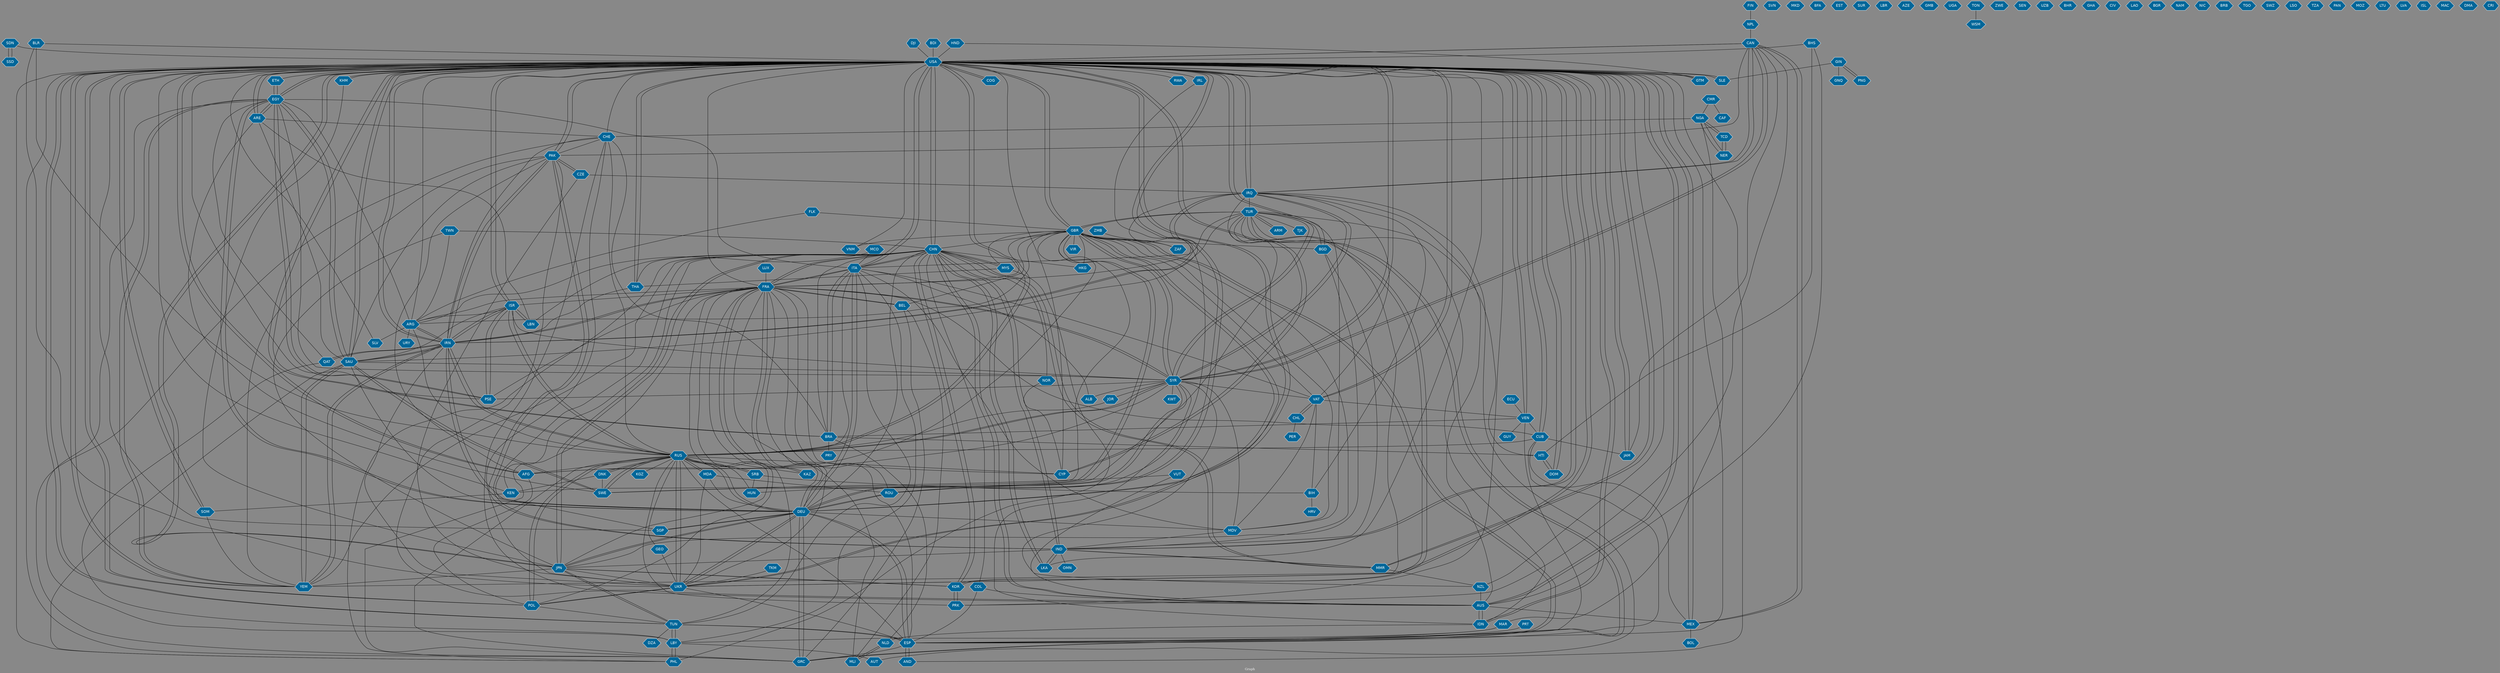 // Countries together in item graph
graph {
	graph [bgcolor="#888888" fontcolor=white fontsize=12 label="Graph" outputorder=edgesfirst overlap=prism]
	node [color=white fillcolor="#006699" fontcolor=white fontname=Helvetica shape=hexagon style=filled]
	edge [arrowhead=open color=black fontcolor=white fontname=Courier fontsize=12]
		CAN [label=CAN]
		ISR [label=ISR]
		CHN [label=CHN]
		VEN [label=VEN]
		USA [label=USA]
		IRQ [label=IRQ]
		MEX [label=MEX]
		SVN [label=SVN]
		LBY [label=LBY]
		EGY [label=EGY]
		ESP [label=ESP]
		CHE [label=CHE]
		GBR [label=GBR]
		AFG [label=AFG]
		DEU [label=DEU]
		ITA [label=ITA]
		JOR [label=JOR]
		RUS [label=RUS]
		IND [label=IND]
		BGD [label=BGD]
		JPN [label=JPN]
		IDN [label=IDN]
		LKA [label=LKA]
		SDN [label=SDN]
		SSD [label=SSD]
		MKD [label=MKD]
		LBN [label=LBN]
		FRA [label=FRA]
		QAT [label=QAT]
		COG [label=COG]
		UKR [label=UKR]
		GRC [label=GRC]
		BFA [label=BFA]
		EST [label=EST]
		PHL [label=PHL]
		KHM [label=KHM]
		CYP [label=CYP]
		TCD [label=TCD]
		NGA [label=NGA]
		RWA [label=RWA]
		SWE [label=SWE]
		CUB [label=CUB]
		AUS [label=AUS]
		YEM [label=YEM]
		SAU [label=SAU]
		SLE [label=SLE]
		SYR [label=SYR]
		SLV [label=SLV]
		BRA [label=BRA]
		KWT [label=KWT]
		SUR [label=SUR]
		IRN [label=IRN]
		TUN [label=TUN]
		PSE [label=PSE]
		BEL [label=BEL]
		PRK [label=PRK]
		KOR [label=KOR]
		LBR [label=LBR]
		DNK [label=DNK]
		AND [label=AND]
		PER [label=PER]
		POL [label=POL]
		NPL [label=NPL]
		THA [label=THA]
		VAT [label=VAT]
		TUR [label=TUR]
		ARM [label=ARM]
		PRT [label=PRT]
		JAM [label=JAM]
		MMR [label=MMR]
		MLI [label=MLI]
		GUY [label=GUY]
		VUT [label=VUT]
		CHL [label=CHL]
		BIH [label=BIH]
		MDV [label=MDV]
		SGP [label=SGP]
		HKG [label=HKG]
		GIN [label=GIN]
		CMR [label=CMR]
		MAR [label=MAR]
		AZE [label=AZE]
		ROU [label=ROU]
		ZAF [label=ZAF]
		ARG [label=ARG]
		NLD [label=NLD]
		HUN [label=HUN]
		COL [label=COL]
		GEO [label=GEO]
		FIN [label=FIN]
		MYS [label=MYS]
		PAK [label=PAK]
		IRL [label=IRL]
		GMB [label=GMB]
		URY [label=URY]
		CAF [label=CAF]
		SRB [label=SRB]
		UGA [label=UGA]
		KEN [label=KEN]
		NOR [label=NOR]
		TWN [label=TWN]
		NZL [label=NZL]
		MCO [label=MCO]
		TON [label=TON]
		WSM [label=WSM]
		KAZ [label=KAZ]
		BOL [label=BOL]
		BDI [label=BDI]
		AUT [label=AUT]
		HND [label=HND]
		HRV [label=HRV]
		TKM [label=TKM]
		NER [label=NER]
		BLR [label=BLR]
		CZE [label=CZE]
		SOM [label=SOM]
		FLK [label=FLK]
		DZA [label=DZA]
		ECU [label=ECU]
		ZMB [label=ZMB]
		PNG [label=PNG]
		GTM [label=GTM]
		ZWE [label=ZWE]
		SEN [label=SEN]
		VIR [label=VIR]
		ARE [label=ARE]
		DOM [label=DOM]
		HTI [label=HTI]
		UZB [label=UZB]
		BHR [label=BHR]
		OMN [label=OMN]
		ETH [label=ETH]
		GHA [label=GHA]
		CIV [label=CIV]
		LAO [label=LAO]
		GNQ [label=GNQ]
		MDA [label=MDA]
		BGR [label=BGR]
		NAM [label=NAM]
		NIC [label=NIC]
		BRB [label=BRB]
		BHS [label=BHS]
		TGO [label=TGO]
		ALB [label=ALB]
		VNM [label=VNM]
		KGZ [label=KGZ]
		SWZ [label=SWZ]
		LSO [label=LSO]
		TZA [label=TZA]
		LUX [label=LUX]
		PAN [label=PAN]
		MOZ [label=MOZ]
		LTU [label=LTU]
		LVA [label=LVA]
		DJI [label=DJI]
		ISL [label=ISL]
		MAC [label=MAC]
		PRY [label=PRY]
		DMA [label=DMA]
		CRI [label=CRI]
		TJK [label=TJK]
			RUS -- KGZ [weight=1]
			LKA -- IND [weight=1]
			HKG -- GBR [weight=1]
			USA -- VAT [weight=2]
			USA -- CYP [weight=1]
			TCD -- NGA [weight=3]
			POL -- TUN [weight=2]
			THA -- USA [weight=1]
			IND -- JPN [weight=1]
			VNM -- USA [weight=1]
			MAR -- ESP [weight=1]
			SYR -- PSE [weight=3]
			FLK -- ARG [weight=1]
			CHE -- USA [weight=1]
			SAU -- ARE [weight=1]
			IND -- CHN [weight=2]
			TUR -- SAU [weight=1]
			RUS -- GEO [weight=1]
			GBR -- VIR [weight=1]
			USA -- YEM [weight=7]
			USA -- SGP [weight=1]
			MCO -- ITA [weight=1]
			TUR -- TJK [weight=1]
			ITA -- BRA [weight=1]
			ARG -- URY [weight=1]
			AUS -- PAK [weight=1]
			DNK -- KEN [weight=1]
			FRA -- IRN [weight=1]
			USA -- UKR [weight=8]
			ESP -- USA [weight=1]
			NGA -- MAR [weight=1]
			ROU -- USA [weight=1]
			KOR -- PRK [weight=3]
			ISR -- LBN [weight=1]
			KOR -- USA [weight=5]
			AUT -- IRQ [weight=1]
			MYS -- GBR [weight=1]
			EGY -- PSE [weight=1]
			USA -- BRA [weight=3]
			EGY -- YEM [weight=1]
			IRN -- ARG [weight=2]
			POL -- FRA [weight=1]
			ARG -- IRN [weight=1]
			CHN -- IND [weight=2]
			TUR -- GRC [weight=1]
			TUN -- LBY [weight=2]
			AUS -- IRQ [weight=3]
			KHM -- USA [weight=4]
			USA -- SYR [weight=7]
			ESP -- AND [weight=1]
			PSE -- EGY [weight=3]
			TUN -- ITA [weight=1]
			DNK -- RUS [weight=1]
			ARG -- FRA [weight=1]
			RUS -- SRB [weight=1]
			TUN -- ESP [weight=1]
			TUR -- GBR [weight=3]
			BGD -- IND [weight=1]
			CHN -- FRA [weight=1]
			ALB -- ITA [weight=1]
			CMR -- CAF [weight=1]
			PSE -- USA [weight=2]
			SAU -- IRN [weight=4]
			FRA -- DEU [weight=4]
			CHL -- VAT [weight=3]
			TUR -- ARM [weight=1]
			YEM -- SAU [weight=18]
			IRN -- RUS [weight=1]
			THA -- IRN [weight=2]
			USA -- JAM [weight=1]
			GBR -- SWE [weight=1]
			MMR -- IND [weight=2]
			CHN -- ITA [weight=1]
			SRB -- HUN [weight=1]
			FRA -- SYR [weight=1]
			MEX -- USA [weight=10]
			IRN -- DEU [weight=2]
			SOM -- USA [weight=1]
			USA -- GRC [weight=1]
			ISR -- ARG [weight=4]
			VAT -- MDV [weight=1]
			USA -- FRA [weight=1]
			ARE -- CHE [weight=1]
			USA -- SOM [weight=1]
			RUS -- ARG [weight=1]
			VEN -- BRA [weight=1]
			ITA -- DEU [weight=1]
			KEN -- SOM [weight=1]
			POL -- RUS [weight=1]
			UKR -- ESP [weight=1]
			GBR -- USA [weight=3]
			GBR -- ZAF [weight=1]
			VUT -- NZL [weight=1]
			BRA -- USA [weight=1]
			EGY -- SYR [weight=1]
			USA -- ISR [weight=16]
			SYR -- USA [weight=6]
			SYR -- IRQ [weight=4]
			SRB -- BIH [weight=1]
			BHS -- HTI [weight=1]
			ITA -- LBY [weight=1]
			LBY -- PHL [weight=3]
			COG -- USA [weight=1]
			AFG -- POL [weight=1]
			IRQ -- USA [weight=8]
			QAT -- EGY [weight=1]
			USA -- POL [weight=5]
			NZL -- AUS [weight=1]
			TCD -- NER [weight=2]
			BRA -- PRY [weight=1]
			USA -- IND [weight=2]
			SYR -- ALB [weight=1]
			CUB -- JAM [weight=1]
			JPN -- UKR [weight=1]
			CAN -- MEX [weight=5]
			CZE -- PAK [weight=1]
			USA -- VEN [weight=9]
			TUR -- CYP [weight=2]
			MDA -- UKR [weight=1]
			POL -- UKR [weight=3]
			CHN -- MYS [weight=1]
			FRA -- IRQ [weight=1]
			CHN -- NOR [weight=1]
			PRK -- RUS [weight=1]
			MEX -- CUB [weight=1]
			RUS -- ESP [weight=1]
			GBR -- VNM [weight=1]
			TUR -- SYR [weight=5]
			TUR -- ITA [weight=1]
			DEU -- JPN [weight=1]
			PRK -- CAN [weight=2]
			CAN -- USA [weight=3]
			JPN -- TUN [weight=2]
			SAU -- SWE [weight=3]
			TWN -- JPN [weight=1]
			BRA -- HTI [weight=1]
			SLE -- USA [weight=3]
			ISR -- IRN [weight=13]
			EGY -- ARG [weight=1]
			SYR -- CAN [weight=1]
			QAT -- LBY [weight=1]
			IND -- OMN [weight=2]
			CAN -- SYR [weight=1]
			RUS -- IRN [weight=2]
			RUS -- ISR [weight=1]
			BIH -- IRQ [weight=1]
			COL -- AUS [weight=1]
			ARG -- SLV [weight=1]
			FRA -- MLI [weight=2]
			IRL -- ROU [weight=1]
			MYS -- PHL [weight=1]
			DEU -- ESP [weight=1]
			JOR -- RUS [weight=2]
			USA -- IRN [weight=34]
			UKR -- POL [weight=3]
			BHS -- AUS [weight=1]
			CUB -- RUS [weight=1]
			CHL -- PER [weight=1]
			VAT -- GBR [weight=1]
			AUS -- USA [weight=2]
			USA -- RUS [weight=7]
			VUT -- SWE [weight=1]
			DEU -- CHN [weight=1]
			DOM -- USA [weight=1]
			MMR -- NZL [weight=2]
			EGY -- DEU [weight=2]
			CHE -- PAK [weight=1]
			PAK -- YEM [weight=2]
			JPN -- FRA [weight=1]
			USA -- IRQ [weight=8]
			BLR -- UKR [weight=1]
			DEU -- EGY [weight=1]
			TUR -- IDN [weight=1]
			CHN -- JPN [weight=7]
			GIN -- SLE [weight=3]
			IRQ -- SYR [weight=2]
			PSE -- ISR [weight=17]
			ISR -- USA [weight=17]
			DEU -- GRC [weight=7]
			MDV -- IND [weight=1]
			BRA -- NLD [weight=1]
			USA -- SLV [weight=1]
			AUS -- IDN [weight=3]
			POL -- USA [weight=2]
			USA -- KOR [weight=7]
			PNG -- GIN [weight=1]
			GBR -- SYR [weight=4]
			KEN -- GBR [weight=1]
			JAM -- CAN [weight=1]
			GIN -- PNG [weight=2]
			LUX -- FRA [weight=1]
			ISR -- PSE [weight=18]
			HND -- USA [weight=3]
			DJI -- USA [weight=1]
			IND -- PAK [weight=4]
			CHN -- KEN [weight=1]
			CHN -- LKA [weight=3]
			ESP -- FRA [weight=1]
			SWE -- GBR [weight=3]
			BRA -- ITA [weight=2]
			CAN -- PAK [weight=1]
			SRB -- RUS [weight=1]
			LBY -- AUT [weight=3]
			IND -- LKA [weight=4]
			SYR -- JOR [weight=3]
			USA -- AFG [weight=4]
			CHN -- MMR [weight=3]
			USA -- COG [weight=2]
			ESP -- TUN [weight=4]
			VAT -- VEN [weight=1]
			USA -- BGD [weight=1]
			USA -- JPN [weight=7]
			USA -- MEX [weight=7]
			PRK -- KOR [weight=3]
			CAN -- IRQ [weight=4]
			CHN -- SGP [weight=1]
			TKM -- UKR [weight=1]
			LBY -- EGY [weight=1]
			PRT -- ESP [weight=1]
			BDI -- USA [weight=2]
			LKA -- USA [weight=1]
			USA -- ARG [weight=2]
			USA -- DEU [weight=1]
			SDN -- USA [weight=1]
			VEN -- CUB [weight=1]
			ISR -- RUS [weight=1]
			UKR -- DEU [weight=3]
			USA -- KEN [weight=1]
			USA -- CAN [weight=3]
			SWE -- SAU [weight=4]
			NER -- NGA [weight=2]
			SSD -- SDN [weight=4]
			JPN -- KOR [weight=2]
			AUS -- SYR [weight=1]
			JPN -- YEM [weight=1]
			USA -- IRL [weight=3]
			MDA -- RUS [weight=1]
			USA -- PHL [weight=1]
			MDV -- TUR [weight=1]
			CHE -- UKR [weight=1]
			USA -- CUB [weight=6]
			CUB -- USA [weight=10]
			USA -- ETH [weight=1]
			GRC -- DEU [weight=4]
			USA -- CHN [weight=9]
			SYR -- KWT [weight=1]
			ITA -- CHN [weight=1]
			USA -- IDN [weight=4]
			CHN -- HKG [weight=1]
			SGP -- DEU [weight=1]
			SYR -- TUR [weight=3]
			VEN -- USA [weight=12]
			USA -- THA [weight=1]
			CHE -- RUS [weight=1]
			COL -- ESP [weight=1]
			EGY -- ITA [weight=1]
			SAU -- YEM [weight=10]
			VAT -- USA [weight=2]
			BGD -- JPN [weight=1]
			TON -- WSM [weight=1]
			ARM -- TUR [weight=1]
			AND -- ESP [weight=2]
			MLI -- NLD [weight=1]
			SYR -- DEU [weight=1]
			IRN -- QAT [weight=1]
			IRN -- SAU [weight=4]
			IND -- GBR [weight=1]
			TUN -- FRA [weight=1]
			SYR -- ISR [weight=2]
			SYR -- VAT [weight=1]
			BEL -- GRC [weight=1]
			RUS -- DEU [weight=1]
			DEU -- ROU [weight=1]
			YEM -- EGY [weight=2]
			DOM -- HTI [weight=1]
			PAK -- IND [weight=3]
			USA -- KHM [weight=1]
			SAU -- SYR [weight=1]
			FRA -- CYP [weight=1]
			GBR -- BEL [weight=1]
			ARE -- USA [weight=1]
			VAT -- BIH [weight=1]
			ITA -- FRA [weight=1]
			BEL -- MLI [weight=1]
			GTM -- USA [weight=1]
			HUN -- IRQ [weight=1]
			EGY -- ETH [weight=1]
			IRN -- FRA [weight=1]
			CZE -- IRQ [weight=1]
			IND -- USA [weight=2]
			CHN -- AUS [weight=3]
			USA -- ARE [weight=1]
			YEM -- IRN [weight=4]
			USA -- GTM [weight=1]
			IDN -- NLD [weight=2]
			MEX -- BOL [weight=2]
			EGY -- USA [weight=1]
			TUR -- YEM [weight=1]
			RUS -- POL [weight=3]
			SYR -- RUS [weight=1]
			LBN -- ARE [weight=1]
			NGA -- CHE [weight=1]
			KOR -- CHN [weight=2]
			PHL -- LBY [weight=2]
			MAR -- LBY [weight=1]
			IRN -- YEM [weight=6]
			MDV -- GBR [weight=1]
			RUS -- DNK [weight=1]
			TUN -- USA [weight=1]
			ESP -- CUB [weight=1]
			JAM -- USA [weight=1]
			USA -- RWA [weight=1]
			KOR -- JPN [weight=2]
			IRN -- IRQ [weight=3]
			LKA -- CHN [weight=3]
			ESP -- VEN [weight=1]
			GRC -- CHE [weight=1]
			NGA -- TCD [weight=1]
			UKR -- GBR [weight=1]
			EGY -- ARE [weight=1]
			VAT -- ITA [weight=1]
			THA -- CHN [weight=1]
			LBN -- CHN [weight=1]
			SYR -- AFG [weight=1]
			HTI -- DOM [weight=1]
			SYR -- FRA [weight=4]
			RUS -- UKR [weight=13]
			AUS -- MEX [weight=1]
			IRN -- USA [weight=22]
			FRA -- PSE [weight=1]
			RUS -- AFG [weight=2]
			FRA -- CUB [weight=1]
			MDA -- ROU [weight=1]
			CHN -- KOR [weight=1]
			DEU -- MDV [weight=1]
			CZE -- UKR [weight=1]
			AUS -- CHE [weight=1]
			USA -- PAK [weight=4]
			PAK -- CZE [weight=1]
			USA -- AUS [weight=1]
			DEU -- UKR [weight=2]
			UKR -- RUS [weight=14]
			EGY -- SAU [weight=4]
			RUS -- KAZ [weight=1]
			IND -- MMR [weight=1]
			ETH -- EGY [weight=1]
			USA -- EGY [weight=3]
			DEU -- SGP [weight=1]
			GIN -- GNQ [weight=2]
			USA -- DOM [weight=2]
			BIH -- HRV [weight=1]
			ESP -- DEU [weight=1]
			MEX -- CAN [weight=1]
			HUN -- RUS [weight=2]
			USA -- SAU [weight=9]
			DNK -- SWE [weight=1]
			BLR -- USA [weight=1]
			GBR -- BGD [weight=1]
			SAU -- DEU [weight=2]
			RUS -- USA [weight=8]
			FRA -- ITA [weight=3]
			USA -- MMR [weight=4]
			FRA -- ISR [weight=1]
			BRA -- CHN [weight=1]
			AUS -- CHN [weight=2]
			SYR -- GBR [weight=5]
			IDN -- AUS [weight=2]
			IRQ -- TUR [weight=1]
			MDV -- ITA [weight=1]
			MYS -- CHN [weight=1]
			IRQ -- VAT [weight=1]
			ECU -- VEN [weight=1]
			NER -- TCD [weight=3]
			MMR -- CHN [weight=1]
			FRA -- BEL [weight=1]
			UKR -- FRA [weight=1]
			USA -- ROU [weight=1]
			SAU -- EGY [weight=1]
			GRC -- FRA [weight=1]
			ZMB -- ZAF [weight=2]
			TWN -- ARG [weight=1]
			LBY -- TUN [weight=1]
			CYP -- TUR [weight=1]
			USA -- NZL [weight=1]
			VAT -- CHL [weight=1]
			FLK -- GBR [weight=1]
			AFG -- USA [weight=9]
			UKR -- IRN [weight=1]
			GBR -- ARG [weight=1]
			HND -- GTM [weight=2]
			IRN -- ISR [weight=10]
			BEL -- FRA [weight=1]
			FRA -- KAZ [weight=1]
			USA -- TUN [weight=1]
			NGA -- NER [weight=1]
			RUS -- CYP [weight=1]
			SDN -- SSD [weight=11]
			NPL -- CAN [weight=1]
			JPN -- CHN [weight=5]
			KHM -- JPN [weight=1]
			BGD -- USA [weight=1]
			IRQ -- CAN [weight=1]
			ARE -- EGY [weight=1]
			DEU -- SYR [weight=1]
			GBR -- UKR [weight=1]
			MYS -- THA [weight=1]
			TWN -- CHN [weight=1]
			DEU -- RUS [weight=3]
			JPN -- USA [weight=7]
			IRQ -- IRN [weight=4]
			CHN -- USA [weight=6]
			GRC -- TUR [weight=2]
			GBR -- CHN [weight=5]
			MCO -- ARG [weight=1]
			RUS -- SYR [weight=1]
			BLR -- RUS [weight=2]
			DEU -- ITA [weight=2]
			SWE -- ARE [weight=1]
			RUS -- MDA [weight=1]
			JPN -- DEU [weight=2]
			UKR -- USA [weight=9]
			AND -- USA [weight=1]
			GBR -- ESP [weight=1]
			MDV -- SYR [weight=1]
			USA -- SLE [weight=2]
			CMR -- NGA [weight=1]
			CHE -- BRA [weight=2]
			DEU -- FRA [weight=7]
			ITA -- RUS [weight=1]
			SWE -- RUS [weight=1]
			PAK -- USA [weight=1]
			ISR -- SAU [weight=1]
			FRA -- ROU [weight=1]
			GBR -- FRA [weight=1]
			GBR -- AFG [weight=1]
			NLD -- MLI [weight=1]
			TUN -- JPN [weight=1]
			DEU -- MDA [weight=1]
			TUN -- DZA [weight=1]
			ROU -- DEU [weight=1]
			DEU -- IRN [weight=1]
			VEN -- GUY [weight=3]
			MMR -- USA [weight=2]
			GEO -- UKR [weight=1]
			ESP -- GBR [weight=1]
			BHS -- USA [weight=1]
			SAU -- PHL [weight=2]
			USA -- PRK [weight=1]
			ESP -- GRC [weight=3]
			NOR -- CYP [weight=1]
			YEM -- CHN [weight=1]
			KAZ -- FRA [weight=1]
			IRN -- CHE [weight=1]
			IDN -- USA [weight=1]
			PAK -- IRN [weight=1]
			QAT -- IRN [weight=1]
			LBN -- ISR [weight=1]
			GBR -- TUR [weight=3]
			SOM -- YEM [weight=1]
			CHN -- COL [weight=1]
			IDN -- SYR [weight=1]
			YEM -- USA [weight=8]
			CHN -- PHL [weight=1]
			DEU -- USA [weight=2]
			PAK -- SAU [weight=2]
			FRA -- CHN [weight=1]
			USA -- ITA [weight=1]
			IRN -- PAK [weight=1]
			ITA -- USA [weight=1]
			RUS -- SWE [weight=2]
			USA -- GBR [weight=1]
			TUR -- HTI [weight=1]
			FIN -- NPL [weight=1]
			AFG -- PAK [weight=3]
			RUS -- GRC [weight=1]
			SAU -- USA [weight=2]
}